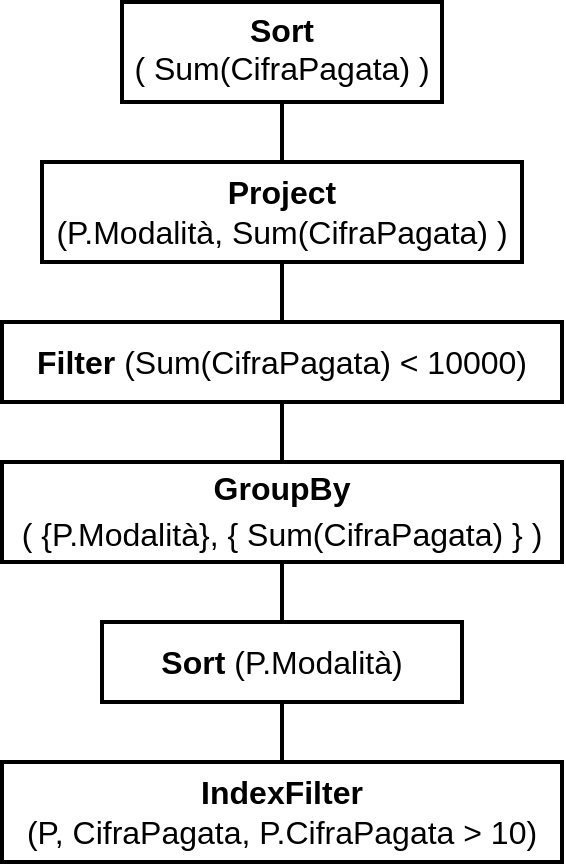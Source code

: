 <mxfile version="14.5.1" type="google"><diagram id="A4JNmP_WTG8dwNLt_FxZ" name="Page-1"><mxGraphModel dx="1471" dy="682" grid="1" gridSize="10" guides="1" tooltips="1" connect="1" arrows="1" fold="1" page="1" pageScale="1" pageWidth="583" pageHeight="827" math="0" shadow="0"><root><mxCell id="0"/><mxCell id="1" parent="0"/><mxCell id="bgwH9cO0DQCBHu44dToF-2" value="&lt;font style=&quot;font-size: 16px&quot;&gt;&lt;b&gt;IndexFilter&lt;br&gt;&lt;/b&gt;(P, CifraPagata, P.CifraPagata &amp;gt; 10)&lt;/font&gt;" style="text;html=1;fillColor=none;align=center;verticalAlign=middle;whiteSpace=wrap;rounded=0;strokeColor=#000000;strokeWidth=2;" vertex="1" parent="1"><mxGeometry x="40" y="420" width="280" height="50" as="geometry"/></mxCell><mxCell id="bgwH9cO0DQCBHu44dToF-4" value="&lt;font style=&quot;font-size: 16px&quot;&gt;&lt;b&gt;GroupBy&lt;/b&gt;&lt;br&gt;( {P.Modalità}, { Sum(CifraPagata) } )&lt;/font&gt;&lt;font face=&quot;Times New Roman&quot; size=&quot;1&quot;&gt;&lt;b style=&quot;font-size: 20px&quot;&gt;&lt;br&gt;&lt;/b&gt;&lt;/font&gt;" style="text;html=1;fillColor=none;align=center;verticalAlign=middle;whiteSpace=wrap;rounded=0;strokeColor=#000000;strokeWidth=2;" vertex="1" parent="1"><mxGeometry x="40" y="270" width="280" height="50" as="geometry"/></mxCell><mxCell id="bgwH9cO0DQCBHu44dToF-5" value="" style="endArrow=none;html=1;strokeWidth=2;entryX=0.5;entryY=1;entryDx=0;entryDy=0;exitX=0.5;exitY=0;exitDx=0;exitDy=0;" edge="1" parent="1" target="bgwH9cO0DQCBHu44dToF-4" source="bgwH9cO0DQCBHu44dToF-13"><mxGeometry width="50" height="50" relative="1" as="geometry"><mxPoint x="180" y="360" as="sourcePoint"/><mxPoint x="190" y="424" as="targetPoint"/></mxGeometry></mxCell><mxCell id="bgwH9cO0DQCBHu44dToF-6" value="&lt;font style=&quot;font-size: 16px&quot;&gt;&lt;b&gt;Filter&lt;/b&gt; (Sum(CifraPagata) &amp;lt; 10000)&lt;/font&gt;" style="text;html=1;fillColor=none;align=center;verticalAlign=middle;whiteSpace=wrap;rounded=0;strokeColor=#000000;strokeWidth=2;" vertex="1" parent="1"><mxGeometry x="40" y="200" width="280" height="40" as="geometry"/></mxCell><mxCell id="bgwH9cO0DQCBHu44dToF-7" value="" style="endArrow=none;html=1;strokeWidth=2;entryX=0.5;entryY=1;entryDx=0;entryDy=0;exitX=0.5;exitY=0;exitDx=0;exitDy=0;" edge="1" parent="1" source="bgwH9cO0DQCBHu44dToF-4" target="bgwH9cO0DQCBHu44dToF-6"><mxGeometry width="50" height="50" relative="1" as="geometry"><mxPoint x="190" y="450" as="sourcePoint"/><mxPoint x="190" y="424" as="targetPoint"/></mxGeometry></mxCell><mxCell id="bgwH9cO0DQCBHu44dToF-8" value="&lt;font style=&quot;font-size: 16px&quot;&gt;&lt;b&gt;Project&lt;/b&gt;&lt;br&gt;(P.Modalità, Sum(CifraPagata) )&lt;/font&gt;" style="text;html=1;fillColor=none;align=center;verticalAlign=middle;whiteSpace=wrap;rounded=0;strokeColor=#000000;strokeWidth=2;" vertex="1" parent="1"><mxGeometry x="60" y="120" width="240" height="50" as="geometry"/></mxCell><mxCell id="bgwH9cO0DQCBHu44dToF-9" value="" style="endArrow=none;html=1;strokeWidth=2;entryX=0.5;entryY=1;entryDx=0;entryDy=0;exitX=0.5;exitY=0;exitDx=0;exitDy=0;" edge="1" parent="1" source="bgwH9cO0DQCBHu44dToF-6" target="bgwH9cO0DQCBHu44dToF-8"><mxGeometry width="50" height="50" relative="1" as="geometry"><mxPoint x="170" y="180" as="sourcePoint"/><mxPoint x="190" y="250" as="targetPoint"/></mxGeometry></mxCell><mxCell id="bgwH9cO0DQCBHu44dToF-10" value="&lt;font style=&quot;font-size: 16px&quot;&gt;&lt;b&gt;Sort&lt;/b&gt;&lt;br&gt;(&amp;nbsp;Sum(CifraPagata) )&lt;/font&gt;&lt;font&gt;&lt;sub&gt;&lt;br&gt;&lt;/sub&gt;&lt;/font&gt;" style="text;html=1;fillColor=none;align=center;verticalAlign=middle;whiteSpace=wrap;rounded=0;strokeColor=#000000;strokeWidth=2;" vertex="1" parent="1"><mxGeometry x="100" y="40" width="160" height="50" as="geometry"/></mxCell><mxCell id="bgwH9cO0DQCBHu44dToF-11" value="" style="endArrow=none;html=1;strokeWidth=2;entryX=0.5;entryY=1;entryDx=0;entryDy=0;exitX=0.5;exitY=0;exitDx=0;exitDy=0;" edge="1" parent="1" source="bgwH9cO0DQCBHu44dToF-8" target="bgwH9cO0DQCBHu44dToF-10"><mxGeometry width="50" height="50" relative="1" as="geometry"><mxPoint x="190" y="210" as="sourcePoint"/><mxPoint x="190" y="170" as="targetPoint"/></mxGeometry></mxCell><mxCell id="bgwH9cO0DQCBHu44dToF-12" value="" style="edgeStyle=orthogonalEdgeStyle;rounded=0;orthogonalLoop=1;jettySize=auto;html=1;endArrow=none;endFill=0;" edge="1" parent="1" source="bgwH9cO0DQCBHu44dToF-13" target="bgwH9cO0DQCBHu44dToF-4"><mxGeometry relative="1" as="geometry"/></mxCell><mxCell id="bgwH9cO0DQCBHu44dToF-13" value="&lt;font style=&quot;font-size: 16px&quot;&gt;&lt;b&gt;Sort &lt;/b&gt;(P.Modalità)&lt;/font&gt;" style="text;html=1;fillColor=none;align=center;verticalAlign=middle;whiteSpace=wrap;rounded=0;strokeColor=#000000;strokeWidth=2;" vertex="1" parent="1"><mxGeometry x="90" y="350" width="180" height="40" as="geometry"/></mxCell><mxCell id="bgwH9cO0DQCBHu44dToF-14" value="" style="edgeStyle=orthogonalEdgeStyle;rounded=0;orthogonalLoop=1;jettySize=auto;html=1;exitX=0.5;exitY=0;exitDx=0;exitDy=0;entryX=0.5;entryY=1;entryDx=0;entryDy=0;endArrow=none;endFill=0;strokeWidth=2;" edge="1" parent="1" source="bgwH9cO0DQCBHu44dToF-2" target="bgwH9cO0DQCBHu44dToF-13"><mxGeometry relative="1" as="geometry"><mxPoint x="190" y="370" as="sourcePoint"/><mxPoint x="200" y="410" as="targetPoint"/></mxGeometry></mxCell></root></mxGraphModel></diagram></mxfile>